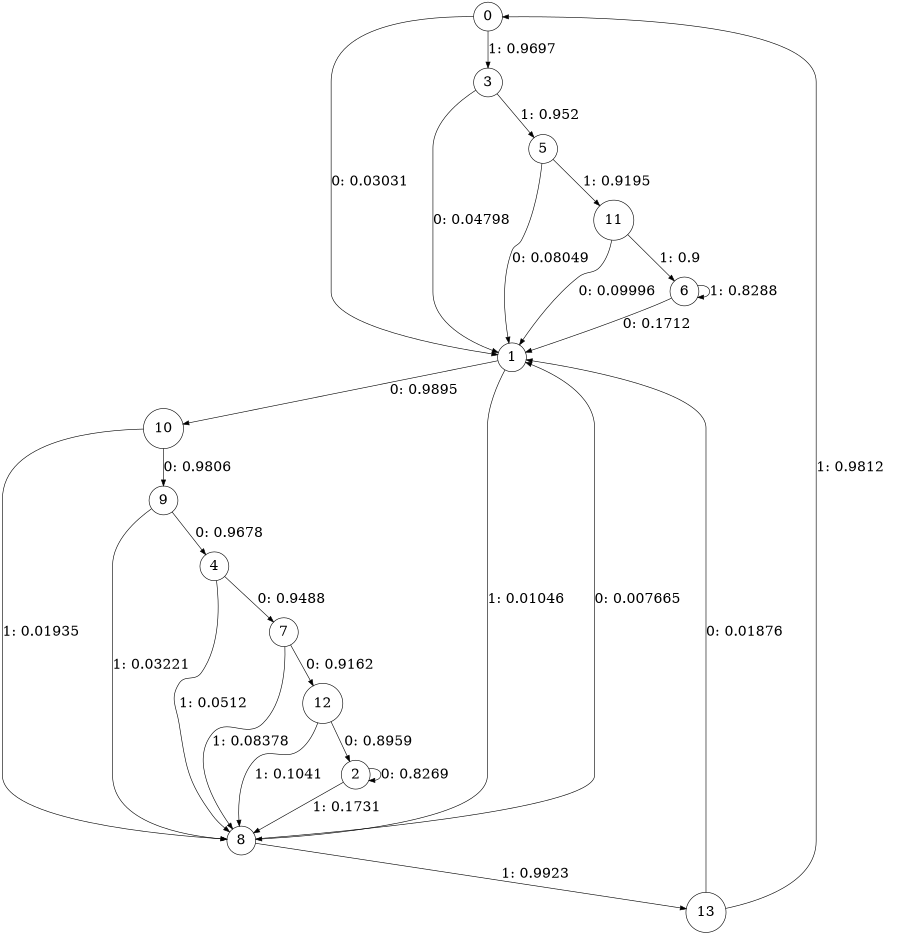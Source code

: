 digraph "ch3_random_source_L8" {
size = "6,8.5";
ratio = "fill";
node [shape = circle];
node [fontsize = 24];
edge [fontsize = 24];
0 -> 1 [label = "0: 0.03031  "];
0 -> 3 [label = "1: 0.9697   "];
1 -> 10 [label = "0: 0.9895   "];
1 -> 8 [label = "1: 0.01046  "];
2 -> 2 [label = "0: 0.8269   "];
2 -> 8 [label = "1: 0.1731   "];
3 -> 1 [label = "0: 0.04798  "];
3 -> 5 [label = "1: 0.952    "];
4 -> 7 [label = "0: 0.9488   "];
4 -> 8 [label = "1: 0.0512   "];
5 -> 1 [label = "0: 0.08049  "];
5 -> 11 [label = "1: 0.9195   "];
6 -> 1 [label = "0: 0.1712   "];
6 -> 6 [label = "1: 0.8288   "];
7 -> 12 [label = "0: 0.9162   "];
7 -> 8 [label = "1: 0.08378  "];
8 -> 1 [label = "0: 0.007665  "];
8 -> 13 [label = "1: 0.9923   "];
9 -> 4 [label = "0: 0.9678   "];
9 -> 8 [label = "1: 0.03221  "];
10 -> 9 [label = "0: 0.9806   "];
10 -> 8 [label = "1: 0.01935  "];
11 -> 1 [label = "0: 0.09996  "];
11 -> 6 [label = "1: 0.9      "];
12 -> 2 [label = "0: 0.8959   "];
12 -> 8 [label = "1: 0.1041   "];
13 -> 1 [label = "0: 0.01876  "];
13 -> 0 [label = "1: 0.9812   "];
}